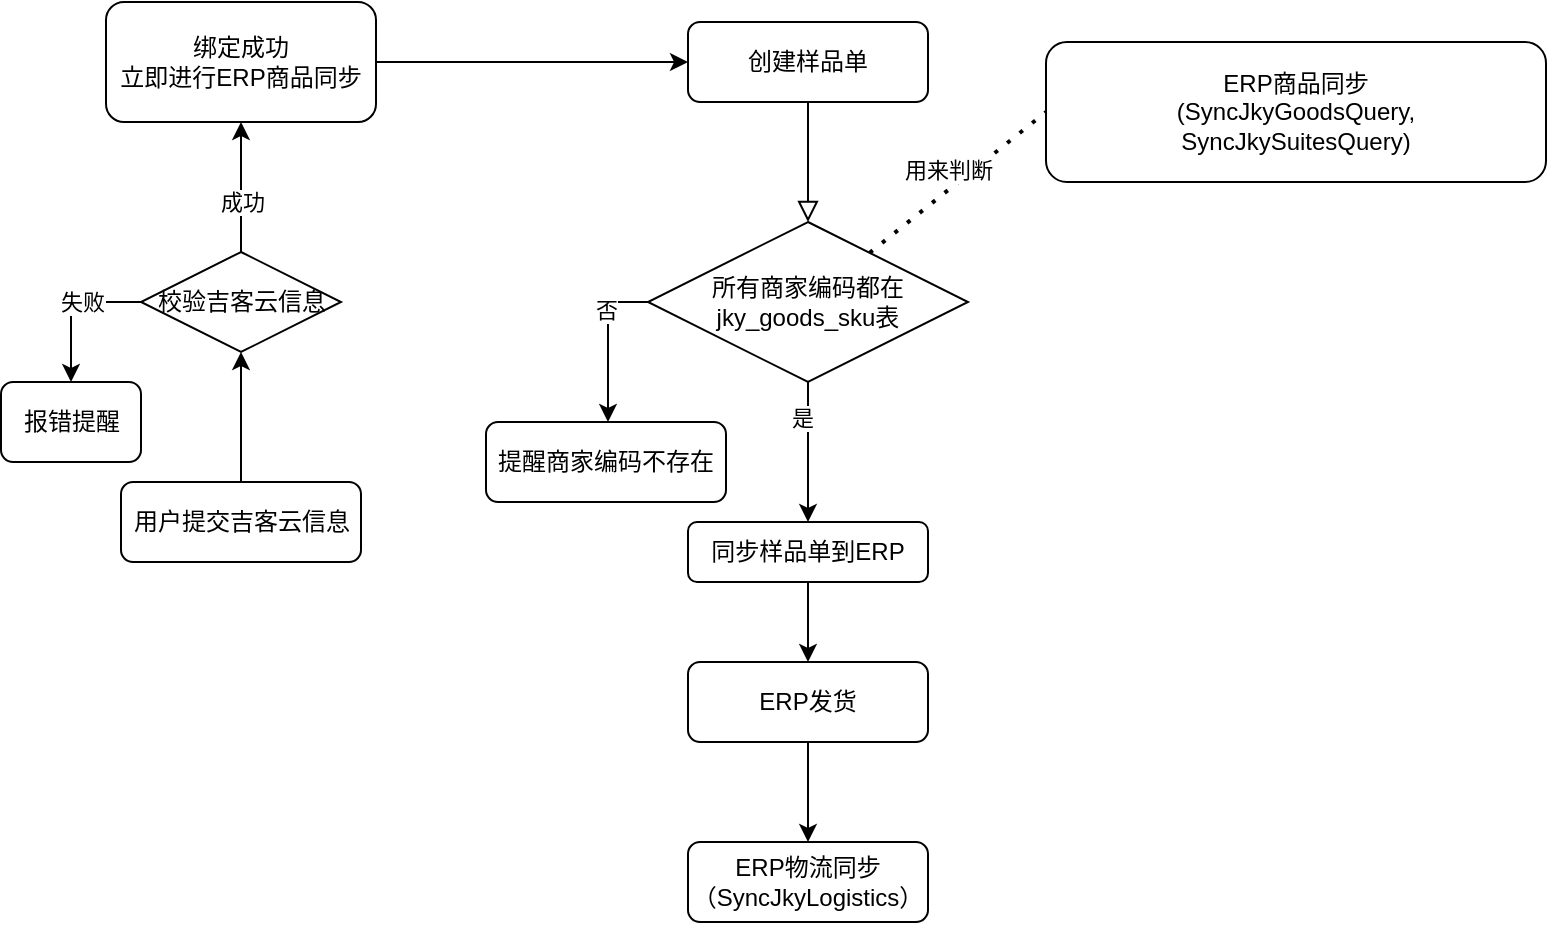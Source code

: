 <mxfile version="21.5.2" type="github">
  <diagram id="C5RBs43oDa-KdzZeNtuy" name="Page-1">
    <mxGraphModel dx="1050" dy="541" grid="1" gridSize="10" guides="1" tooltips="1" connect="1" arrows="1" fold="1" page="1" pageScale="1" pageWidth="827" pageHeight="1169" math="0" shadow="0">
      <root>
        <mxCell id="WIyWlLk6GJQsqaUBKTNV-0" />
        <mxCell id="WIyWlLk6GJQsqaUBKTNV-1" parent="WIyWlLk6GJQsqaUBKTNV-0" />
        <mxCell id="CAjIwiGMZuAr3p27-ff_-0" value="" style="rounded=0;html=1;jettySize=auto;orthogonalLoop=1;fontSize=11;endArrow=block;endFill=0;endSize=8;strokeWidth=1;shadow=0;labelBackgroundColor=none;edgeStyle=orthogonalEdgeStyle;entryX=0.5;entryY=0;entryDx=0;entryDy=0;" edge="1" parent="WIyWlLk6GJQsqaUBKTNV-1" source="CAjIwiGMZuAr3p27-ff_-1" target="CAjIwiGMZuAr3p27-ff_-11">
          <mxGeometry relative="1" as="geometry">
            <mxPoint x="451" y="190" as="targetPoint" />
          </mxGeometry>
        </mxCell>
        <mxCell id="CAjIwiGMZuAr3p27-ff_-1" value="创建样品单" style="rounded=1;whiteSpace=wrap;html=1;fontSize=12;glass=0;strokeWidth=1;shadow=0;" vertex="1" parent="WIyWlLk6GJQsqaUBKTNV-1">
          <mxGeometry x="351" y="90" width="120" height="40" as="geometry" />
        </mxCell>
        <mxCell id="CAjIwiGMZuAr3p27-ff_-2" style="edgeStyle=orthogonalEdgeStyle;rounded=0;orthogonalLoop=1;jettySize=auto;html=1;entryX=0.5;entryY=0;entryDx=0;entryDy=0;" edge="1" parent="WIyWlLk6GJQsqaUBKTNV-1" source="CAjIwiGMZuAr3p27-ff_-3" target="CAjIwiGMZuAr3p27-ff_-15">
          <mxGeometry relative="1" as="geometry" />
        </mxCell>
        <mxCell id="CAjIwiGMZuAr3p27-ff_-3" value="ERP发货" style="rounded=1;whiteSpace=wrap;html=1;fontSize=12;glass=0;strokeWidth=1;shadow=0;" vertex="1" parent="WIyWlLk6GJQsqaUBKTNV-1">
          <mxGeometry x="351" y="410" width="120" height="40" as="geometry" />
        </mxCell>
        <mxCell id="CAjIwiGMZuAr3p27-ff_-4" value="ERP商品同步&lt;br&gt;(SyncJkyGoodsQuery,&lt;br&gt;SyncJkySuitesQuery)" style="rounded=1;whiteSpace=wrap;html=1;fontSize=12;glass=0;strokeWidth=1;shadow=0;" vertex="1" parent="WIyWlLk6GJQsqaUBKTNV-1">
          <mxGeometry x="530" y="100" width="250" height="70" as="geometry" />
        </mxCell>
        <mxCell id="CAjIwiGMZuAr3p27-ff_-5" style="edgeStyle=orthogonalEdgeStyle;rounded=0;orthogonalLoop=1;jettySize=auto;html=1;entryX=0.5;entryY=0;entryDx=0;entryDy=0;" edge="1" parent="WIyWlLk6GJQsqaUBKTNV-1" source="CAjIwiGMZuAr3p27-ff_-6" target="CAjIwiGMZuAr3p27-ff_-3">
          <mxGeometry relative="1" as="geometry" />
        </mxCell>
        <mxCell id="CAjIwiGMZuAr3p27-ff_-6" value="同步样品单到ERP" style="rounded=1;whiteSpace=wrap;html=1;fontSize=12;glass=0;strokeWidth=1;shadow=0;" vertex="1" parent="WIyWlLk6GJQsqaUBKTNV-1">
          <mxGeometry x="351" y="340" width="120" height="30" as="geometry" />
        </mxCell>
        <mxCell id="CAjIwiGMZuAr3p27-ff_-7" style="edgeStyle=orthogonalEdgeStyle;rounded=0;orthogonalLoop=1;jettySize=auto;html=1;exitX=0.5;exitY=1;exitDx=0;exitDy=0;entryX=0.5;entryY=0;entryDx=0;entryDy=0;" edge="1" parent="WIyWlLk6GJQsqaUBKTNV-1" source="CAjIwiGMZuAr3p27-ff_-11" target="CAjIwiGMZuAr3p27-ff_-6">
          <mxGeometry relative="1" as="geometry">
            <mxPoint x="411" y="310" as="targetPoint" />
          </mxGeometry>
        </mxCell>
        <mxCell id="CAjIwiGMZuAr3p27-ff_-8" value="是" style="edgeLabel;html=1;align=center;verticalAlign=middle;resizable=0;points=[];" vertex="1" connectable="0" parent="CAjIwiGMZuAr3p27-ff_-7">
          <mxGeometry x="-0.506" y="-3" relative="1" as="geometry">
            <mxPoint as="offset" />
          </mxGeometry>
        </mxCell>
        <mxCell id="CAjIwiGMZuAr3p27-ff_-9" style="edgeStyle=orthogonalEdgeStyle;rounded=0;orthogonalLoop=1;jettySize=auto;html=1;exitX=0;exitY=0.5;exitDx=0;exitDy=0;entryX=0.508;entryY=0;entryDx=0;entryDy=0;entryPerimeter=0;" edge="1" parent="WIyWlLk6GJQsqaUBKTNV-1" source="CAjIwiGMZuAr3p27-ff_-11">
          <mxGeometry relative="1" as="geometry">
            <mxPoint x="310.96" y="290" as="targetPoint" />
          </mxGeometry>
        </mxCell>
        <mxCell id="CAjIwiGMZuAr3p27-ff_-10" value="否" style="edgeLabel;html=1;align=center;verticalAlign=middle;resizable=0;points=[];" vertex="1" connectable="0" parent="CAjIwiGMZuAr3p27-ff_-9">
          <mxGeometry x="-0.425" y="-1" relative="1" as="geometry">
            <mxPoint as="offset" />
          </mxGeometry>
        </mxCell>
        <mxCell id="CAjIwiGMZuAr3p27-ff_-11" value="所有商家编码都在jky_goods_sku表" style="rhombus;whiteSpace=wrap;html=1;" vertex="1" parent="WIyWlLk6GJQsqaUBKTNV-1">
          <mxGeometry x="331" y="190" width="160" height="80" as="geometry" />
        </mxCell>
        <mxCell id="CAjIwiGMZuAr3p27-ff_-12" value="提醒商家编码不存在" style="rounded=1;whiteSpace=wrap;html=1;fontSize=12;glass=0;strokeWidth=1;shadow=0;" vertex="1" parent="WIyWlLk6GJQsqaUBKTNV-1">
          <mxGeometry x="250" y="290" width="120" height="40" as="geometry" />
        </mxCell>
        <mxCell id="CAjIwiGMZuAr3p27-ff_-13" value="" style="endArrow=none;dashed=1;html=1;dashPattern=1 3;strokeWidth=2;rounded=0;entryX=0;entryY=0.5;entryDx=0;entryDy=0;" edge="1" parent="WIyWlLk6GJQsqaUBKTNV-1" source="CAjIwiGMZuAr3p27-ff_-11" target="CAjIwiGMZuAr3p27-ff_-4">
          <mxGeometry width="50" height="50" relative="1" as="geometry">
            <mxPoint x="390" y="310" as="sourcePoint" />
            <mxPoint x="490" y="100" as="targetPoint" />
          </mxGeometry>
        </mxCell>
        <mxCell id="CAjIwiGMZuAr3p27-ff_-14" value="用来判断" style="edgeLabel;html=1;align=center;verticalAlign=middle;resizable=0;points=[];" vertex="1" connectable="0" parent="CAjIwiGMZuAr3p27-ff_-13">
          <mxGeometry x="-0.003" y="8" relative="1" as="geometry">
            <mxPoint as="offset" />
          </mxGeometry>
        </mxCell>
        <mxCell id="CAjIwiGMZuAr3p27-ff_-15" value="ERP物流同步&lt;br style=&quot;border-color: var(--border-color);&quot;&gt;（SyncJkyLogistics）" style="rounded=1;whiteSpace=wrap;html=1;fontSize=12;glass=0;strokeWidth=1;shadow=0;" vertex="1" parent="WIyWlLk6GJQsqaUBKTNV-1">
          <mxGeometry x="351" y="500" width="120" height="40" as="geometry" />
        </mxCell>
        <mxCell id="CAjIwiGMZuAr3p27-ff_-17" value="用户提交吉客云信息" style="rounded=1;whiteSpace=wrap;html=1;fontSize=12;glass=0;strokeWidth=1;shadow=0;" vertex="1" parent="WIyWlLk6GJQsqaUBKTNV-1">
          <mxGeometry x="67.5" y="320" width="120" height="40" as="geometry" />
        </mxCell>
        <mxCell id="CAjIwiGMZuAr3p27-ff_-18" style="edgeStyle=orthogonalEdgeStyle;rounded=0;orthogonalLoop=1;jettySize=auto;html=1;entryX=0.5;entryY=1;entryDx=0;entryDy=0;exitX=0.5;exitY=0;exitDx=0;exitDy=0;" edge="1" parent="WIyWlLk6GJQsqaUBKTNV-1" source="CAjIwiGMZuAr3p27-ff_-22" target="CAjIwiGMZuAr3p27-ff_-21">
          <mxGeometry relative="1" as="geometry">
            <mxPoint x="128" y="200" as="sourcePoint" />
          </mxGeometry>
        </mxCell>
        <mxCell id="CAjIwiGMZuAr3p27-ff_-24" value="成功" style="edgeLabel;html=1;align=center;verticalAlign=middle;resizable=0;points=[];" vertex="1" connectable="0" parent="CAjIwiGMZuAr3p27-ff_-18">
          <mxGeometry x="-0.232" relative="1" as="geometry">
            <mxPoint as="offset" />
          </mxGeometry>
        </mxCell>
        <mxCell id="CAjIwiGMZuAr3p27-ff_-20" style="edgeStyle=orthogonalEdgeStyle;rounded=0;orthogonalLoop=1;jettySize=auto;html=1;entryX=0;entryY=0.5;entryDx=0;entryDy=0;" edge="1" parent="WIyWlLk6GJQsqaUBKTNV-1" source="CAjIwiGMZuAr3p27-ff_-21" target="CAjIwiGMZuAr3p27-ff_-1">
          <mxGeometry relative="1" as="geometry" />
        </mxCell>
        <mxCell id="CAjIwiGMZuAr3p27-ff_-21" value="绑定成功&lt;br&gt;立即进行ERP商品同步" style="rounded=1;whiteSpace=wrap;html=1;fontSize=12;glass=0;strokeWidth=1;shadow=0;" vertex="1" parent="WIyWlLk6GJQsqaUBKTNV-1">
          <mxGeometry x="60" y="80" width="135" height="60" as="geometry" />
        </mxCell>
        <mxCell id="CAjIwiGMZuAr3p27-ff_-23" value="" style="edgeStyle=orthogonalEdgeStyle;rounded=0;orthogonalLoop=1;jettySize=auto;html=1;entryX=0.5;entryY=1;entryDx=0;entryDy=0;" edge="1" parent="WIyWlLk6GJQsqaUBKTNV-1" source="CAjIwiGMZuAr3p27-ff_-17" target="CAjIwiGMZuAr3p27-ff_-22">
          <mxGeometry relative="1" as="geometry">
            <mxPoint x="127.5" y="230" as="targetPoint" />
            <mxPoint x="128" y="300" as="sourcePoint" />
          </mxGeometry>
        </mxCell>
        <mxCell id="CAjIwiGMZuAr3p27-ff_-32" style="edgeStyle=orthogonalEdgeStyle;rounded=0;orthogonalLoop=1;jettySize=auto;html=1;exitX=0;exitY=0.5;exitDx=0;exitDy=0;entryX=0.5;entryY=0;entryDx=0;entryDy=0;" edge="1" parent="WIyWlLk6GJQsqaUBKTNV-1" source="CAjIwiGMZuAr3p27-ff_-22" target="CAjIwiGMZuAr3p27-ff_-29">
          <mxGeometry relative="1" as="geometry" />
        </mxCell>
        <mxCell id="CAjIwiGMZuAr3p27-ff_-33" value="失败" style="edgeLabel;html=1;align=center;verticalAlign=middle;resizable=0;points=[];" vertex="1" connectable="0" parent="CAjIwiGMZuAr3p27-ff_-32">
          <mxGeometry x="-0.208" relative="1" as="geometry">
            <mxPoint as="offset" />
          </mxGeometry>
        </mxCell>
        <mxCell id="CAjIwiGMZuAr3p27-ff_-22" value="校验吉客云信息" style="rhombus;whiteSpace=wrap;html=1;" vertex="1" parent="WIyWlLk6GJQsqaUBKTNV-1">
          <mxGeometry x="77.5" y="205" width="100" height="50" as="geometry" />
        </mxCell>
        <mxCell id="CAjIwiGMZuAr3p27-ff_-29" value="报错提醒" style="rounded=1;whiteSpace=wrap;html=1;fontSize=12;glass=0;strokeWidth=1;shadow=0;" vertex="1" parent="WIyWlLk6GJQsqaUBKTNV-1">
          <mxGeometry x="7.5" y="270" width="70" height="40" as="geometry" />
        </mxCell>
      </root>
    </mxGraphModel>
  </diagram>
</mxfile>
